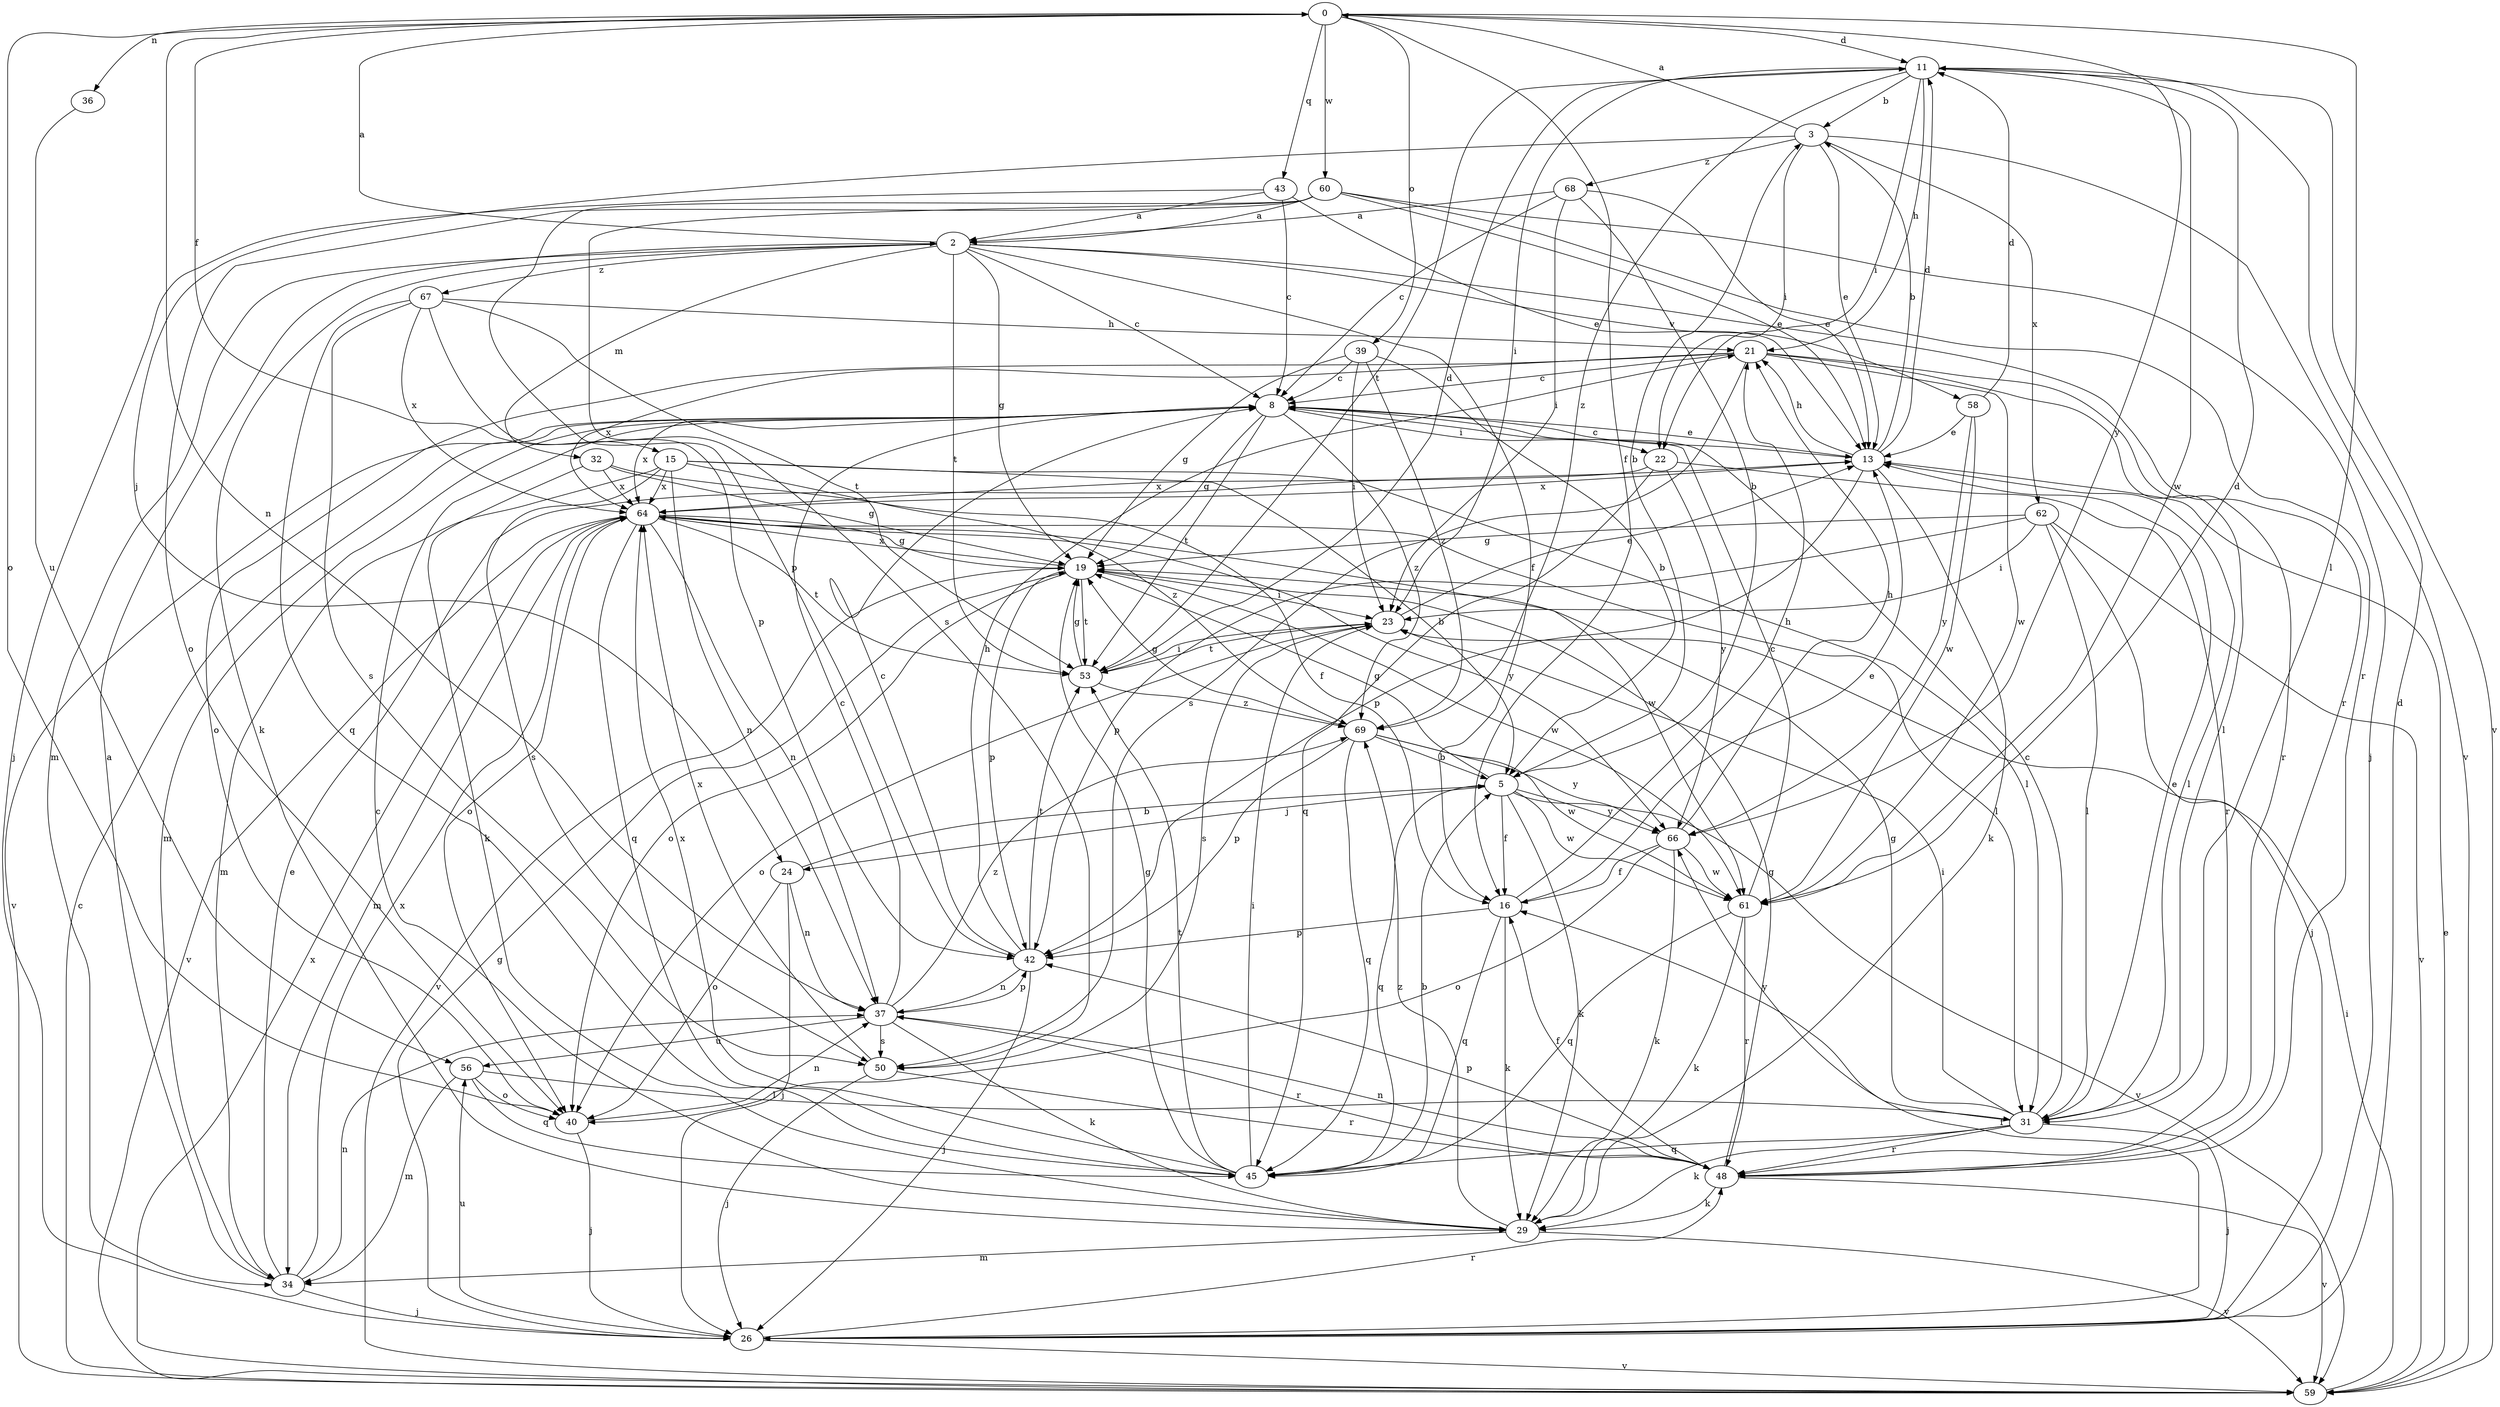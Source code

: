strict digraph  {
0;
2;
3;
5;
8;
11;
13;
15;
16;
19;
21;
22;
23;
24;
26;
29;
31;
32;
34;
36;
37;
39;
40;
42;
43;
45;
48;
50;
53;
56;
58;
59;
60;
61;
62;
64;
66;
67;
68;
69;
0 -> 11  [label=d];
0 -> 15  [label=f];
0 -> 16  [label=f];
0 -> 31  [label=l];
0 -> 36  [label=n];
0 -> 37  [label=n];
0 -> 39  [label=o];
0 -> 40  [label=o];
0 -> 43  [label=q];
0 -> 60  [label=w];
0 -> 66  [label=y];
2 -> 0  [label=a];
2 -> 8  [label=c];
2 -> 16  [label=f];
2 -> 19  [label=g];
2 -> 29  [label=k];
2 -> 32  [label=m];
2 -> 34  [label=m];
2 -> 48  [label=r];
2 -> 53  [label=t];
2 -> 58  [label=v];
2 -> 67  [label=z];
3 -> 0  [label=a];
3 -> 13  [label=e];
3 -> 22  [label=i];
3 -> 24  [label=j];
3 -> 59  [label=v];
3 -> 62  [label=x];
3 -> 68  [label=z];
5 -> 3  [label=b];
5 -> 16  [label=f];
5 -> 19  [label=g];
5 -> 24  [label=j];
5 -> 29  [label=k];
5 -> 45  [label=q];
5 -> 59  [label=v];
5 -> 61  [label=w];
5 -> 66  [label=y];
8 -> 13  [label=e];
8 -> 19  [label=g];
8 -> 22  [label=i];
8 -> 34  [label=m];
8 -> 53  [label=t];
8 -> 59  [label=v];
8 -> 64  [label=x];
8 -> 69  [label=z];
11 -> 3  [label=b];
11 -> 21  [label=h];
11 -> 22  [label=i];
11 -> 23  [label=i];
11 -> 53  [label=t];
11 -> 59  [label=v];
11 -> 61  [label=w];
11 -> 69  [label=z];
13 -> 3  [label=b];
13 -> 8  [label=c];
13 -> 11  [label=d];
13 -> 21  [label=h];
13 -> 29  [label=k];
13 -> 31  [label=l];
13 -> 42  [label=p];
13 -> 64  [label=x];
15 -> 5  [label=b];
15 -> 31  [label=l];
15 -> 34  [label=m];
15 -> 37  [label=n];
15 -> 50  [label=s];
15 -> 64  [label=x];
15 -> 69  [label=z];
16 -> 13  [label=e];
16 -> 21  [label=h];
16 -> 29  [label=k];
16 -> 42  [label=p];
16 -> 45  [label=q];
19 -> 23  [label=i];
19 -> 40  [label=o];
19 -> 42  [label=p];
19 -> 53  [label=t];
19 -> 59  [label=v];
19 -> 61  [label=w];
19 -> 64  [label=x];
21 -> 8  [label=c];
21 -> 31  [label=l];
21 -> 40  [label=o];
21 -> 48  [label=r];
21 -> 50  [label=s];
21 -> 61  [label=w];
21 -> 64  [label=x];
22 -> 45  [label=q];
22 -> 48  [label=r];
22 -> 64  [label=x];
22 -> 66  [label=y];
23 -> 13  [label=e];
23 -> 40  [label=o];
23 -> 50  [label=s];
23 -> 53  [label=t];
24 -> 5  [label=b];
24 -> 26  [label=j];
24 -> 37  [label=n];
24 -> 40  [label=o];
26 -> 11  [label=d];
26 -> 16  [label=f];
26 -> 19  [label=g];
26 -> 48  [label=r];
26 -> 56  [label=u];
26 -> 59  [label=v];
29 -> 8  [label=c];
29 -> 34  [label=m];
29 -> 59  [label=v];
29 -> 69  [label=z];
31 -> 8  [label=c];
31 -> 13  [label=e];
31 -> 19  [label=g];
31 -> 23  [label=i];
31 -> 26  [label=j];
31 -> 29  [label=k];
31 -> 45  [label=q];
31 -> 48  [label=r];
31 -> 66  [label=y];
32 -> 16  [label=f];
32 -> 19  [label=g];
32 -> 29  [label=k];
32 -> 64  [label=x];
34 -> 2  [label=a];
34 -> 13  [label=e];
34 -> 26  [label=j];
34 -> 37  [label=n];
34 -> 64  [label=x];
36 -> 56  [label=u];
37 -> 8  [label=c];
37 -> 29  [label=k];
37 -> 42  [label=p];
37 -> 48  [label=r];
37 -> 50  [label=s];
37 -> 56  [label=u];
37 -> 69  [label=z];
39 -> 5  [label=b];
39 -> 8  [label=c];
39 -> 19  [label=g];
39 -> 23  [label=i];
39 -> 69  [label=z];
40 -> 26  [label=j];
40 -> 37  [label=n];
42 -> 8  [label=c];
42 -> 21  [label=h];
42 -> 26  [label=j];
42 -> 37  [label=n];
42 -> 53  [label=t];
43 -> 2  [label=a];
43 -> 8  [label=c];
43 -> 13  [label=e];
43 -> 26  [label=j];
45 -> 5  [label=b];
45 -> 19  [label=g];
45 -> 23  [label=i];
45 -> 53  [label=t];
45 -> 64  [label=x];
48 -> 16  [label=f];
48 -> 19  [label=g];
48 -> 29  [label=k];
48 -> 37  [label=n];
48 -> 42  [label=p];
48 -> 59  [label=v];
50 -> 26  [label=j];
50 -> 48  [label=r];
50 -> 64  [label=x];
53 -> 11  [label=d];
53 -> 19  [label=g];
53 -> 23  [label=i];
53 -> 69  [label=z];
56 -> 31  [label=l];
56 -> 34  [label=m];
56 -> 40  [label=o];
56 -> 45  [label=q];
58 -> 11  [label=d];
58 -> 13  [label=e];
58 -> 61  [label=w];
58 -> 66  [label=y];
59 -> 8  [label=c];
59 -> 13  [label=e];
59 -> 23  [label=i];
59 -> 64  [label=x];
60 -> 2  [label=a];
60 -> 13  [label=e];
60 -> 26  [label=j];
60 -> 40  [label=o];
60 -> 42  [label=p];
60 -> 48  [label=r];
60 -> 50  [label=s];
61 -> 8  [label=c];
61 -> 11  [label=d];
61 -> 29  [label=k];
61 -> 45  [label=q];
61 -> 48  [label=r];
62 -> 19  [label=g];
62 -> 23  [label=i];
62 -> 26  [label=j];
62 -> 31  [label=l];
62 -> 42  [label=p];
62 -> 59  [label=v];
64 -> 19  [label=g];
64 -> 31  [label=l];
64 -> 34  [label=m];
64 -> 37  [label=n];
64 -> 40  [label=o];
64 -> 45  [label=q];
64 -> 53  [label=t];
64 -> 59  [label=v];
64 -> 61  [label=w];
64 -> 66  [label=y];
66 -> 16  [label=f];
66 -> 21  [label=h];
66 -> 29  [label=k];
66 -> 40  [label=o];
66 -> 61  [label=w];
67 -> 21  [label=h];
67 -> 42  [label=p];
67 -> 45  [label=q];
67 -> 50  [label=s];
67 -> 53  [label=t];
67 -> 64  [label=x];
68 -> 2  [label=a];
68 -> 5  [label=b];
68 -> 8  [label=c];
68 -> 13  [label=e];
68 -> 23  [label=i];
69 -> 5  [label=b];
69 -> 19  [label=g];
69 -> 42  [label=p];
69 -> 45  [label=q];
69 -> 61  [label=w];
69 -> 66  [label=y];
}
